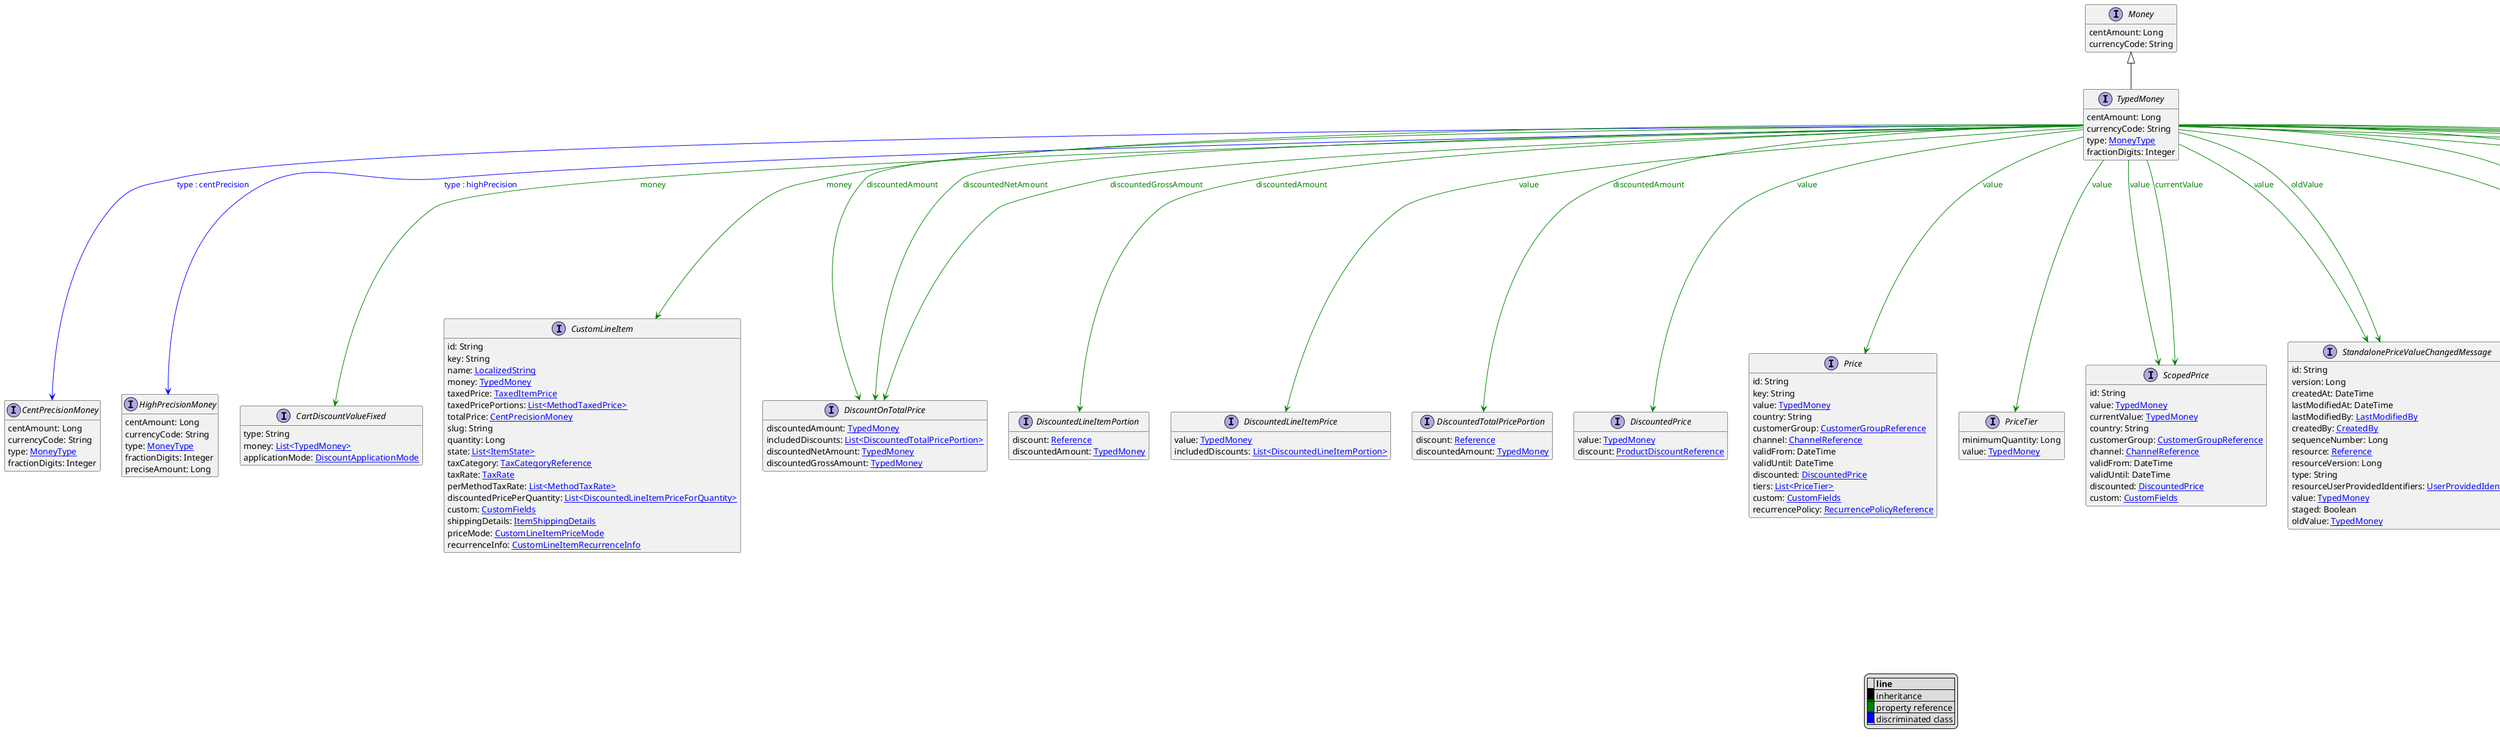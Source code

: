 @startuml

hide empty fields
hide empty methods
legend
|= |= line |
|<back:black>   </back>| inheritance |
|<back:green>   </back>| property reference |
|<back:blue>   </back>| discriminated class |
endlegend
interface TypedMoney [[TypedMoney.svg]] extends Money {
    centAmount: Long
    currencyCode: String
    type: [[MoneyType.svg MoneyType]]
    fractionDigits: Integer
}
interface Money [[Money.svg]]  {
    centAmount: Long
    currencyCode: String
}

interface CentPrecisionMoney [[CentPrecisionMoney.svg]]  {
    centAmount: Long
    currencyCode: String
    type: [[MoneyType.svg MoneyType]]
    fractionDigits: Integer
}
interface HighPrecisionMoney [[HighPrecisionMoney.svg]]  {
    centAmount: Long
    currencyCode: String
    type: [[MoneyType.svg MoneyType]]
    fractionDigits: Integer
    preciseAmount: Long
}
interface CartDiscountValueFixed [[CartDiscountValueFixed.svg]]  {
    type: String
    money: [[TypedMoney.svg List<TypedMoney>]]
    applicationMode: [[DiscountApplicationMode.svg DiscountApplicationMode]]
}
interface CustomLineItem [[CustomLineItem.svg]]  {
    id: String
    key: String
    name: [[LocalizedString.svg LocalizedString]]
    money: [[TypedMoney.svg TypedMoney]]
    taxedPrice: [[TaxedItemPrice.svg TaxedItemPrice]]
    taxedPricePortions: [[MethodTaxedPrice.svg List<MethodTaxedPrice>]]
    totalPrice: [[CentPrecisionMoney.svg CentPrecisionMoney]]
    slug: String
    quantity: Long
    state: [[ItemState.svg List<ItemState>]]
    taxCategory: [[TaxCategoryReference.svg TaxCategoryReference]]
    taxRate: [[TaxRate.svg TaxRate]]
    perMethodTaxRate: [[MethodTaxRate.svg List<MethodTaxRate>]]
    discountedPricePerQuantity: [[DiscountedLineItemPriceForQuantity.svg List<DiscountedLineItemPriceForQuantity>]]
    custom: [[CustomFields.svg CustomFields]]
    shippingDetails: [[ItemShippingDetails.svg ItemShippingDetails]]
    priceMode: [[CustomLineItemPriceMode.svg CustomLineItemPriceMode]]
    recurrenceInfo: [[CustomLineItemRecurrenceInfo.svg CustomLineItemRecurrenceInfo]]
}
interface DiscountOnTotalPrice [[DiscountOnTotalPrice.svg]]  {
    discountedAmount: [[TypedMoney.svg TypedMoney]]
    includedDiscounts: [[DiscountedTotalPricePortion.svg List<DiscountedTotalPricePortion>]]
    discountedNetAmount: [[TypedMoney.svg TypedMoney]]
    discountedGrossAmount: [[TypedMoney.svg TypedMoney]]
}
interface DiscountedLineItemPortion [[DiscountedLineItemPortion.svg]]  {
    discount: [[Reference.svg Reference]]
    discountedAmount: [[TypedMoney.svg TypedMoney]]
}
interface DiscountedLineItemPrice [[DiscountedLineItemPrice.svg]]  {
    value: [[TypedMoney.svg TypedMoney]]
    includedDiscounts: [[DiscountedLineItemPortion.svg List<DiscountedLineItemPortion>]]
}
interface DiscountedTotalPricePortion [[DiscountedTotalPricePortion.svg]]  {
    discount: [[Reference.svg Reference]]
    discountedAmount: [[TypedMoney.svg TypedMoney]]
}
interface DiscountedPrice [[DiscountedPrice.svg]]  {
    value: [[TypedMoney.svg TypedMoney]]
    discount: [[ProductDiscountReference.svg ProductDiscountReference]]
}
interface Price [[Price.svg]]  {
    id: String
    key: String
    value: [[TypedMoney.svg TypedMoney]]
    country: String
    customerGroup: [[CustomerGroupReference.svg CustomerGroupReference]]
    channel: [[ChannelReference.svg ChannelReference]]
    validFrom: DateTime
    validUntil: DateTime
    discounted: [[DiscountedPrice.svg DiscountedPrice]]
    tiers: [[PriceTier.svg List<PriceTier>]]
    custom: [[CustomFields.svg CustomFields]]
    recurrencePolicy: [[RecurrencePolicyReference.svg RecurrencePolicyReference]]
}
interface PriceTier [[PriceTier.svg]]  {
    minimumQuantity: Long
    value: [[TypedMoney.svg TypedMoney]]
}
interface ScopedPrice [[ScopedPrice.svg]]  {
    id: String
    value: [[TypedMoney.svg TypedMoney]]
    currentValue: [[TypedMoney.svg TypedMoney]]
    country: String
    customerGroup: [[CustomerGroupReference.svg CustomerGroupReference]]
    channel: [[ChannelReference.svg ChannelReference]]
    validFrom: DateTime
    validUntil: DateTime
    discounted: [[DiscountedPrice.svg DiscountedPrice]]
    custom: [[CustomFields.svg CustomFields]]
}
interface StandalonePriceValueChangedMessage [[StandalonePriceValueChangedMessage.svg]]  {
    id: String
    version: Long
    createdAt: DateTime
    lastModifiedAt: DateTime
    lastModifiedBy: [[LastModifiedBy.svg LastModifiedBy]]
    createdBy: [[CreatedBy.svg CreatedBy]]
    sequenceNumber: Long
    resource: [[Reference.svg Reference]]
    resourceVersion: Long
    type: String
    resourceUserProvidedIdentifiers: [[UserProvidedIdentifiers.svg UserProvidedIdentifiers]]
    value: [[TypedMoney.svg TypedMoney]]
    staged: Boolean
    oldValue: [[TypedMoney.svg TypedMoney]]
}
interface StandalonePriceValueChangedMessagePayload [[StandalonePriceValueChangedMessagePayload.svg]]  {
    type: String
    value: [[TypedMoney.svg TypedMoney]]
    staged: Boolean
    oldValue: [[TypedMoney.svg TypedMoney]]
}
interface OrderExcerpt [[OrderExcerpt.svg]]  {
    totalPrice: [[TypedMoney.svg TypedMoney]]
    taxedPrice: [[TaxedPrice.svg TaxedPrice]]
    version: Long
}
interface Payment [[Payment.svg]]  {
    id: String
    version: Long
    createdAt: DateTime
    lastModifiedAt: DateTime
    lastModifiedBy: [[LastModifiedBy.svg LastModifiedBy]]
    createdBy: [[CreatedBy.svg CreatedBy]]
    customer: [[CustomerReference.svg CustomerReference]]
    anonymousId: String
    externalId: String
    interfaceId: String
    amountPlanned: [[CentPrecisionMoney.svg CentPrecisionMoney]]
    amountAuthorized: [[TypedMoney.svg TypedMoney]]
    authorizedUntil: String
    amountPaid: [[TypedMoney.svg TypedMoney]]
    amountRefunded: [[TypedMoney.svg TypedMoney]]
    paymentMethodInfo: [[PaymentMethodInfo.svg PaymentMethodInfo]]
    paymentStatus: [[PaymentStatus.svg PaymentStatus]]
    transactions: [[Transaction.svg List<Transaction>]]
    interfaceInteractions: [[CustomFields.svg List<CustomFields>]]
    custom: [[CustomFields.svg CustomFields]]
    key: String
}
interface QuoteRequest [[QuoteRequest.svg]]  {
    id: String
    version: Long
    createdAt: DateTime
    lastModifiedAt: DateTime
    key: String
    lastModifiedBy: [[LastModifiedBy.svg LastModifiedBy]]
    createdBy: [[CreatedBy.svg CreatedBy]]
    quoteRequestState: [[QuoteRequestState.svg QuoteRequestState]]
    comment: String
    customer: [[CustomerReference.svg CustomerReference]]
    customerGroup: [[CustomerGroupReference.svg CustomerGroupReference]]
    store: [[StoreKeyReference.svg StoreKeyReference]]
    lineItems: [[LineItem.svg List<LineItem>]]
    customLineItems: [[CustomLineItem.svg List<CustomLineItem>]]
    totalPrice: [[TypedMoney.svg TypedMoney]]
    taxedPrice: [[TaxedPrice.svg TaxedPrice]]
    shippingAddress: [[Address.svg Address]]
    billingAddress: [[Address.svg Address]]
    inventoryMode: [[InventoryMode.svg InventoryMode]]
    taxMode: [[TaxMode.svg TaxMode]]
    priceRoundingMode: [[RoundingMode.svg RoundingMode]]
    taxRoundingMode: [[RoundingMode.svg RoundingMode]]
    taxCalculationMode: [[TaxCalculationMode.svg TaxCalculationMode]]
    country: String
    shippingInfo: [[ShippingInfo.svg ShippingInfo]]
    paymentInfo: [[PaymentInfo.svg PaymentInfo]]
    shippingRateInput: [[ShippingRateInput.svg ShippingRateInput]]
    itemShippingAddresses: [[Address.svg List<Address>]]
    directDiscounts: [[DirectDiscount.svg List<DirectDiscount>]]
    custom: [[CustomFields.svg CustomFields]]
    state: [[StateReference.svg StateReference]]
    purchaseOrderNumber: String
    cart: [[CartReference.svg CartReference]]
    businessUnit: [[BusinessUnitKeyReference.svg BusinessUnitKeyReference]]
}
interface Quote [[Quote.svg]]  {
    id: String
    version: Long
    createdAt: DateTime
    lastModifiedAt: DateTime
    key: String
    lastModifiedBy: [[LastModifiedBy.svg LastModifiedBy]]
    createdBy: [[CreatedBy.svg CreatedBy]]
    quoteRequest: [[QuoteRequestReference.svg QuoteRequestReference]]
    stagedQuote: [[StagedQuoteReference.svg StagedQuoteReference]]
    customer: [[CustomerReference.svg CustomerReference]]
    customerGroup: [[CustomerGroupReference.svg CustomerGroupReference]]
    validTo: DateTime
    sellerComment: String
    buyerComment: String
    store: [[StoreKeyReference.svg StoreKeyReference]]
    lineItems: [[LineItem.svg List<LineItem>]]
    customLineItems: [[CustomLineItem.svg List<CustomLineItem>]]
    totalPrice: [[TypedMoney.svg TypedMoney]]
    taxedPrice: [[TaxedPrice.svg TaxedPrice]]
    shippingAddress: [[Address.svg Address]]
    billingAddress: [[Address.svg Address]]
    inventoryMode: [[InventoryMode.svg InventoryMode]]
    taxMode: [[TaxMode.svg TaxMode]]
    priceRoundingMode: [[RoundingMode.svg RoundingMode]]
    taxRoundingMode: [[RoundingMode.svg RoundingMode]]
    taxCalculationMode: [[TaxCalculationMode.svg TaxCalculationMode]]
    country: String
    shippingInfo: [[ShippingInfo.svg ShippingInfo]]
    paymentInfo: [[PaymentInfo.svg PaymentInfo]]
    shippingRateInput: [[ShippingRateInput.svg ShippingRateInput]]
    itemShippingAddresses: [[Address.svg List<Address>]]
    directDiscounts: [[DirectDiscount.svg List<DirectDiscount>]]
    custom: [[CustomFields.svg CustomFields]]
    quoteState: [[QuoteState.svg QuoteState]]
    state: [[StateReference.svg StateReference]]
    purchaseOrderNumber: String
    businessUnit: [[BusinessUnitKeyReference.svg BusinessUnitKeyReference]]
}
interface StagedStandalonePrice [[StagedStandalonePrice.svg]]  {
    value: [[TypedMoney.svg TypedMoney]]
    discounted: [[DiscountedPrice.svg DiscountedPrice]]
}
interface StandalonePrice [[StandalonePrice.svg]]  {
    id: String
    version: Long
    createdAt: DateTime
    lastModifiedAt: DateTime
    lastModifiedBy: [[LastModifiedBy.svg LastModifiedBy]]
    createdBy: [[CreatedBy.svg CreatedBy]]
    key: String
    sku: String
    value: [[TypedMoney.svg TypedMoney]]
    country: String
    customerGroup: [[CustomerGroupReference.svg CustomerGroupReference]]
    channel: [[ChannelReference.svg ChannelReference]]
    validFrom: DateTime
    validUntil: DateTime
    tiers: [[PriceTier.svg List<PriceTier>]]
    discounted: [[DiscountedPrice.svg DiscountedPrice]]
    custom: [[CustomFields.svg CustomFields]]
    staged: [[StagedStandalonePrice.svg StagedStandalonePrice]]
    active: Boolean
    recurrencePolicy: [[RecurrencePolicyReference.svg RecurrencePolicyReference]]
}
TypedMoney --> CentPrecisionMoney #blue;text:blue : "type : centPrecision"
TypedMoney --> HighPrecisionMoney #blue;text:blue : "type : highPrecision"
TypedMoney --> CartDiscountValueFixed #green;text:green : "money"
TypedMoney --> CustomLineItem #green;text:green : "money"
TypedMoney --> DiscountOnTotalPrice #green;text:green : "discountedAmount"
TypedMoney --> DiscountOnTotalPrice #green;text:green : "discountedNetAmount"
TypedMoney --> DiscountOnTotalPrice #green;text:green : "discountedGrossAmount"
TypedMoney --> DiscountedLineItemPortion #green;text:green : "discountedAmount"
TypedMoney --> DiscountedLineItemPrice #green;text:green : "value"
TypedMoney --> DiscountedTotalPricePortion #green;text:green : "discountedAmount"
TypedMoney --> DiscountedPrice #green;text:green : "value"
TypedMoney --> Price #green;text:green : "value"
TypedMoney --> PriceTier #green;text:green : "value"
TypedMoney --> ScopedPrice #green;text:green : "value"
TypedMoney --> ScopedPrice #green;text:green : "currentValue"
TypedMoney --> StandalonePriceValueChangedMessage #green;text:green : "value"
TypedMoney --> StandalonePriceValueChangedMessage #green;text:green : "oldValue"
TypedMoney --> StandalonePriceValueChangedMessagePayload #green;text:green : "value"
TypedMoney --> StandalonePriceValueChangedMessagePayload #green;text:green : "oldValue"
TypedMoney --> OrderExcerpt #green;text:green : "totalPrice"
TypedMoney --> Payment #green;text:green : "amountAuthorized"
TypedMoney --> Payment #green;text:green : "amountPaid"
TypedMoney --> Payment #green;text:green : "amountRefunded"
TypedMoney --> QuoteRequest #green;text:green : "totalPrice"
TypedMoney --> Quote #green;text:green : "totalPrice"
TypedMoney --> StagedStandalonePrice #green;text:green : "value"
TypedMoney --> StandalonePrice #green;text:green : "value"
@enduml
